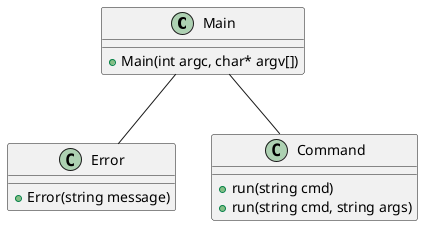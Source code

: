 @startuml class

class Main {
    + Main(int argc, char* argv[])
}

class Error {
    + Error(string message)
}

class Command {
    + run(string cmd)
    + run(string cmd, string args)
}


Main -- Error
Main -- Command
@enduml